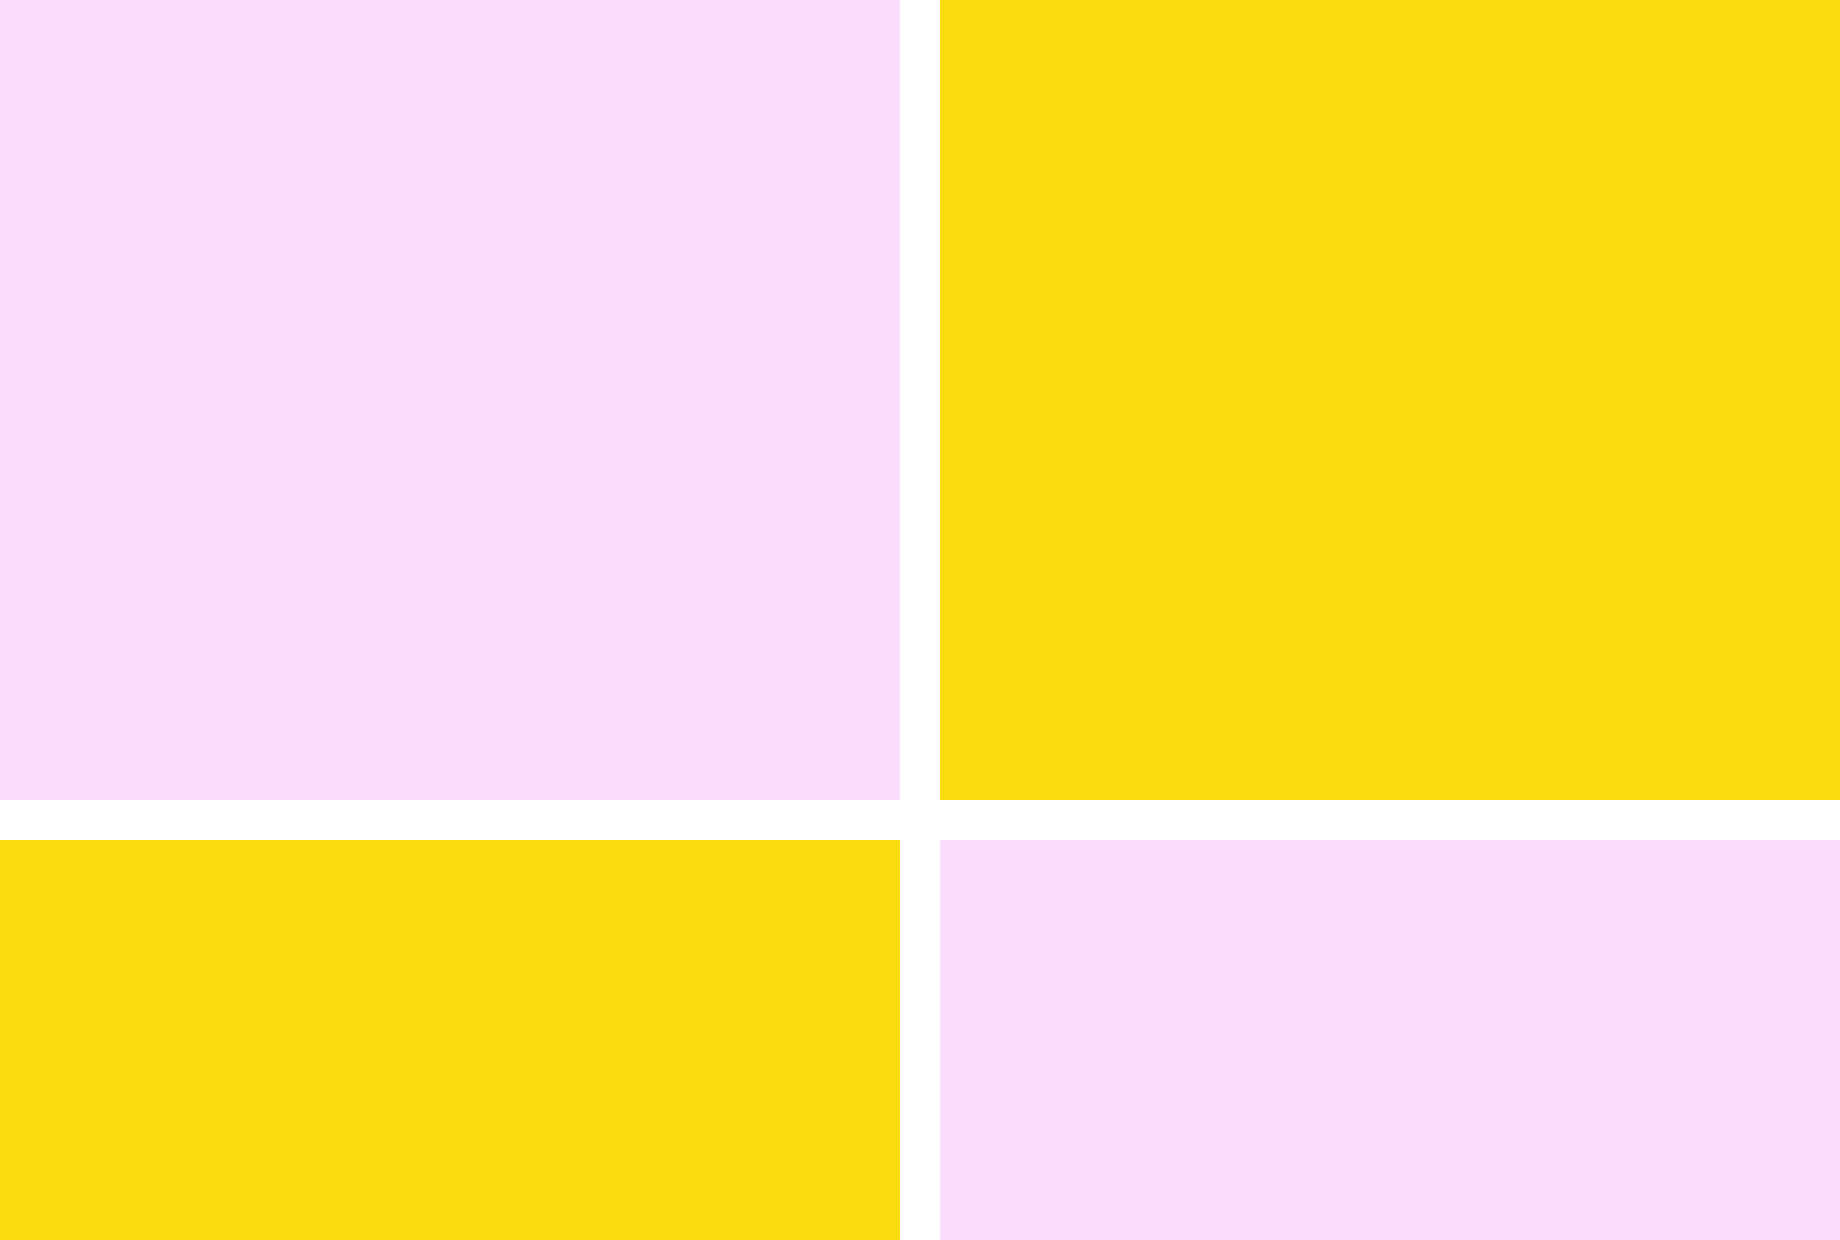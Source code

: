 {
  "$schema": "https://vega.github.io/schema/vega/v5.json",
  "description": "A basic pie chart example.",
  "width": 900,
  "height": 600,
  "autosize": "pad",

  "signals": [
    {"name": "mapHeight", "value": 400},
    {"name": "timeHeight", "value": 200},
    {"name": "mapWidth", "value": 450},
    {"name": "timewidth", "value": 400}
  ],

  "layout": {
    "padding": 20,
    "columns": 2,
    "align": "each",
    "bounds":"full",
    "center":false
  },

  "scales": [
    {
  "name": "layouty",
  "type": "band",
  "domain": ["one", "two", "three"],
  "range": "height"
},
{
  "name": "layoutx",
  "type": "band",
  "domain": ["one, two"],
  "range": "width"
}
  ],

  "marks": [
    {
      "type": "group",
      "name": "mapgroup",
      "description": "Map of stuff",
      "encode": {
        "enter":{
          "width":{"signal": "mapWidth"},
          "height": {"signal": "mapHeight"},
          "fill": {"value": "#fadcfc"}
        }
      }
    },
    {
      "type": "group",
      "name": "mapgroup2",
      "description": "Map of stuff",
      "encode": {
        "enter":{
          "width":{"signal": "mapWidth"},
          "height": {"signal": "mapHeight"},
          "fill": {"value": "#fadc11"}
        }
      }
    },
    {
      "type": "group",
      "name": "mapgroup3",
      "description": "Map of stuff",
      "encode": {
        "enter":{
          "width":{"signal": "mapWidth"},
          "height": {"signal": "timeHeight"},
          "fill": {"value": "#fadc11"}
        }
      }
    },
    {
      "type": "group",
      "name": "mapgroup4",
      "description": "Map of stuff",
      "encode": {
        "enter":{
          "width":{"signal": "mapWidth"},
          "height": {"signal": "timeHeight"},
          "fill": {"value": "#fadcfc"}
        }
      }
    }
  ]


}
